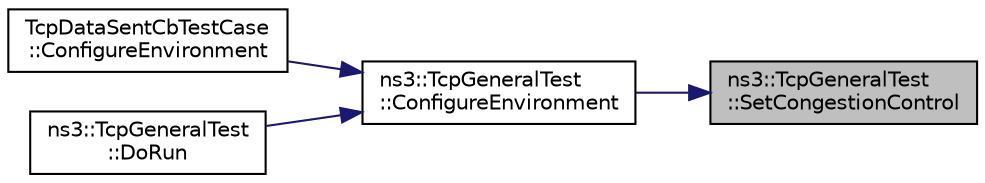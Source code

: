 digraph "ns3::TcpGeneralTest::SetCongestionControl"
{
 // LATEX_PDF_SIZE
  edge [fontname="Helvetica",fontsize="10",labelfontname="Helvetica",labelfontsize="10"];
  node [fontname="Helvetica",fontsize="10",shape=record];
  rankdir="RL";
  Node1 [label="ns3::TcpGeneralTest\l::SetCongestionControl",height=0.2,width=0.4,color="black", fillcolor="grey75", style="filled", fontcolor="black",tooltip="Congestion control of the sender socket."];
  Node1 -> Node2 [dir="back",color="midnightblue",fontsize="10",style="solid",fontname="Helvetica"];
  Node2 [label="ns3::TcpGeneralTest\l::ConfigureEnvironment",height=0.2,width=0.4,color="black", fillcolor="white", style="filled",URL="$classns3_1_1_tcp_general_test.html#abd4e42807a8d2b13dcd207131af12c3b",tooltip="Change the configuration of the environment."];
  Node2 -> Node3 [dir="back",color="midnightblue",fontsize="10",style="solid",fontname="Helvetica"];
  Node3 [label="TcpDataSentCbTestCase\l::ConfigureEnvironment",height=0.2,width=0.4,color="black", fillcolor="white", style="filled",URL="$class_tcp_data_sent_cb_test_case.html#ad0bb6161988e738da82f61d7c60be9b6",tooltip="Change the configuration of the environment."];
  Node2 -> Node4 [dir="back",color="midnightblue",fontsize="10",style="solid",fontname="Helvetica"];
  Node4 [label="ns3::TcpGeneralTest\l::DoRun",height=0.2,width=0.4,color="black", fillcolor="white", style="filled",URL="$classns3_1_1_tcp_general_test.html#a79f00453e60b95fcf8d22757593f5ed3",tooltip="Execute the tcp test."];
}
